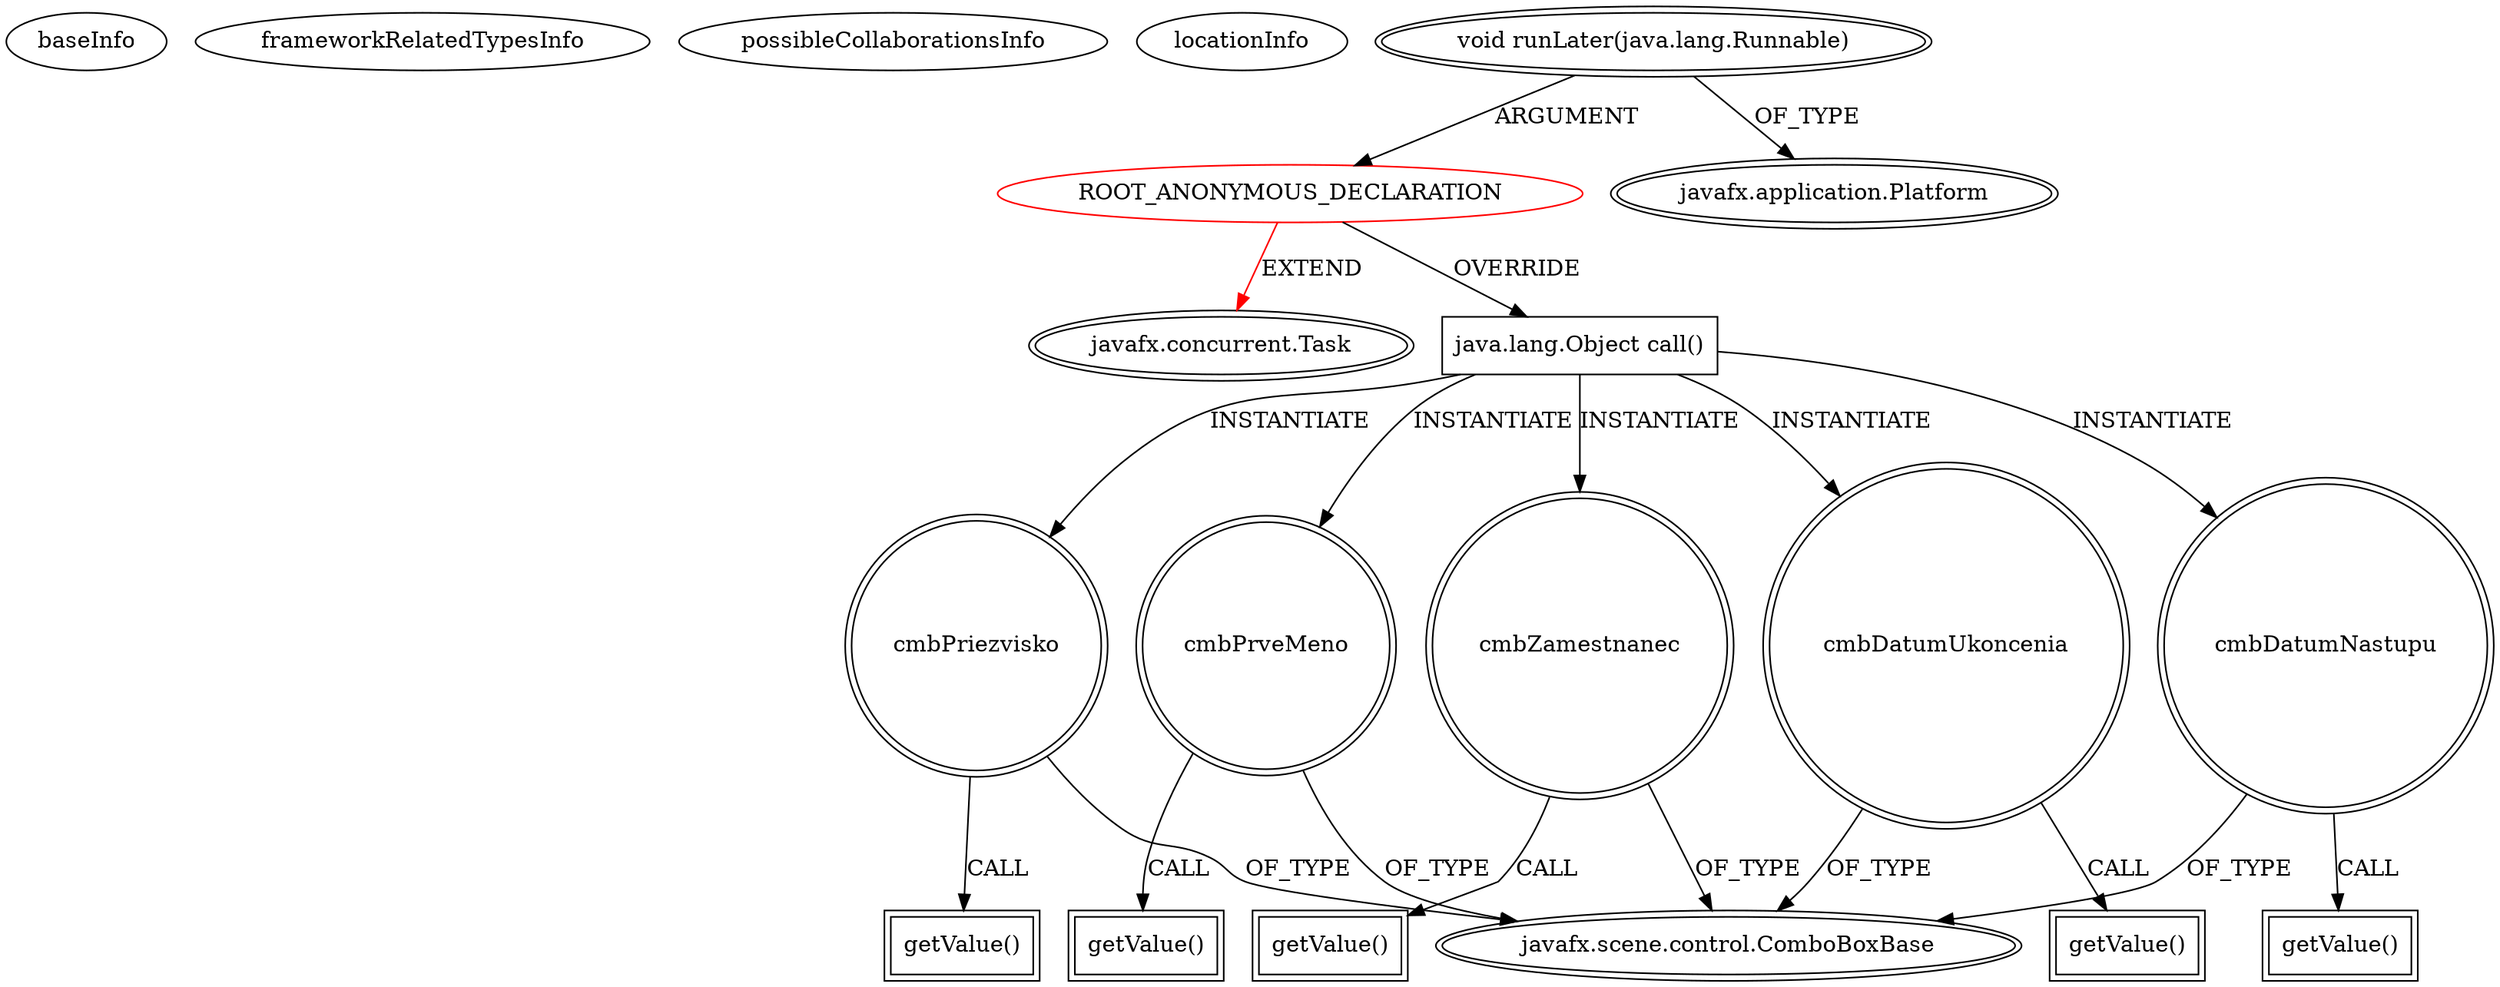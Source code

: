 digraph {
baseInfo[graphId=4513,category="extension_graph",isAnonymous=true,possibleRelation=false]
frameworkRelatedTypesInfo[0="javafx.concurrent.Task"]
possibleCollaborationsInfo[]
locationInfo[projectName="tchovanak-DBS_projekt",filePath="/tchovanak-DBS_projekt/DBS_projekt-master/src/sk/fiit/tomas/chovanak/dbs/gui/ViewController.java",contextSignature="void zobrazZamestnanec()",graphId="4513"]
0[label="ROOT_ANONYMOUS_DECLARATION",vertexType="ROOT_ANONYMOUS_DECLARATION",isFrameworkType=false,color=red]
1[label="javafx.concurrent.Task",vertexType="FRAMEWORK_CLASS_TYPE",isFrameworkType=true,peripheries=2]
2[label="void runLater(java.lang.Runnable)",vertexType="OUTSIDE_CALL",isFrameworkType=true,peripheries=2]
3[label="javafx.application.Platform",vertexType="FRAMEWORK_CLASS_TYPE",isFrameworkType=true,peripheries=2]
4[label="java.lang.Object call()",vertexType="OVERRIDING_METHOD_DECLARATION",isFrameworkType=false,shape=box]
5[label="cmbZamestnanec",vertexType="VARIABLE_EXPRESION",isFrameworkType=true,peripheries=2,shape=circle]
7[label="javafx.scene.control.ComboBoxBase",vertexType="FRAMEWORK_CLASS_TYPE",isFrameworkType=true,peripheries=2]
6[label="getValue()",vertexType="INSIDE_CALL",isFrameworkType=true,peripheries=2,shape=box]
8[label="cmbPrveMeno",vertexType="VARIABLE_EXPRESION",isFrameworkType=true,peripheries=2,shape=circle]
9[label="getValue()",vertexType="INSIDE_CALL",isFrameworkType=true,peripheries=2,shape=box]
11[label="cmbPriezvisko",vertexType="VARIABLE_EXPRESION",isFrameworkType=true,peripheries=2,shape=circle]
12[label="getValue()",vertexType="INSIDE_CALL",isFrameworkType=true,peripheries=2,shape=box]
14[label="cmbDatumNastupu",vertexType="VARIABLE_EXPRESION",isFrameworkType=true,peripheries=2,shape=circle]
15[label="getValue()",vertexType="INSIDE_CALL",isFrameworkType=true,peripheries=2,shape=box]
17[label="cmbDatumUkoncenia",vertexType="VARIABLE_EXPRESION",isFrameworkType=true,peripheries=2,shape=circle]
18[label="getValue()",vertexType="INSIDE_CALL",isFrameworkType=true,peripheries=2,shape=box]
0->1[label="EXTEND",color=red]
2->0[label="ARGUMENT"]
2->3[label="OF_TYPE"]
0->4[label="OVERRIDE"]
4->5[label="INSTANTIATE"]
5->7[label="OF_TYPE"]
5->6[label="CALL"]
4->8[label="INSTANTIATE"]
8->7[label="OF_TYPE"]
8->9[label="CALL"]
4->11[label="INSTANTIATE"]
11->7[label="OF_TYPE"]
11->12[label="CALL"]
4->14[label="INSTANTIATE"]
14->7[label="OF_TYPE"]
14->15[label="CALL"]
4->17[label="INSTANTIATE"]
17->7[label="OF_TYPE"]
17->18[label="CALL"]
}
